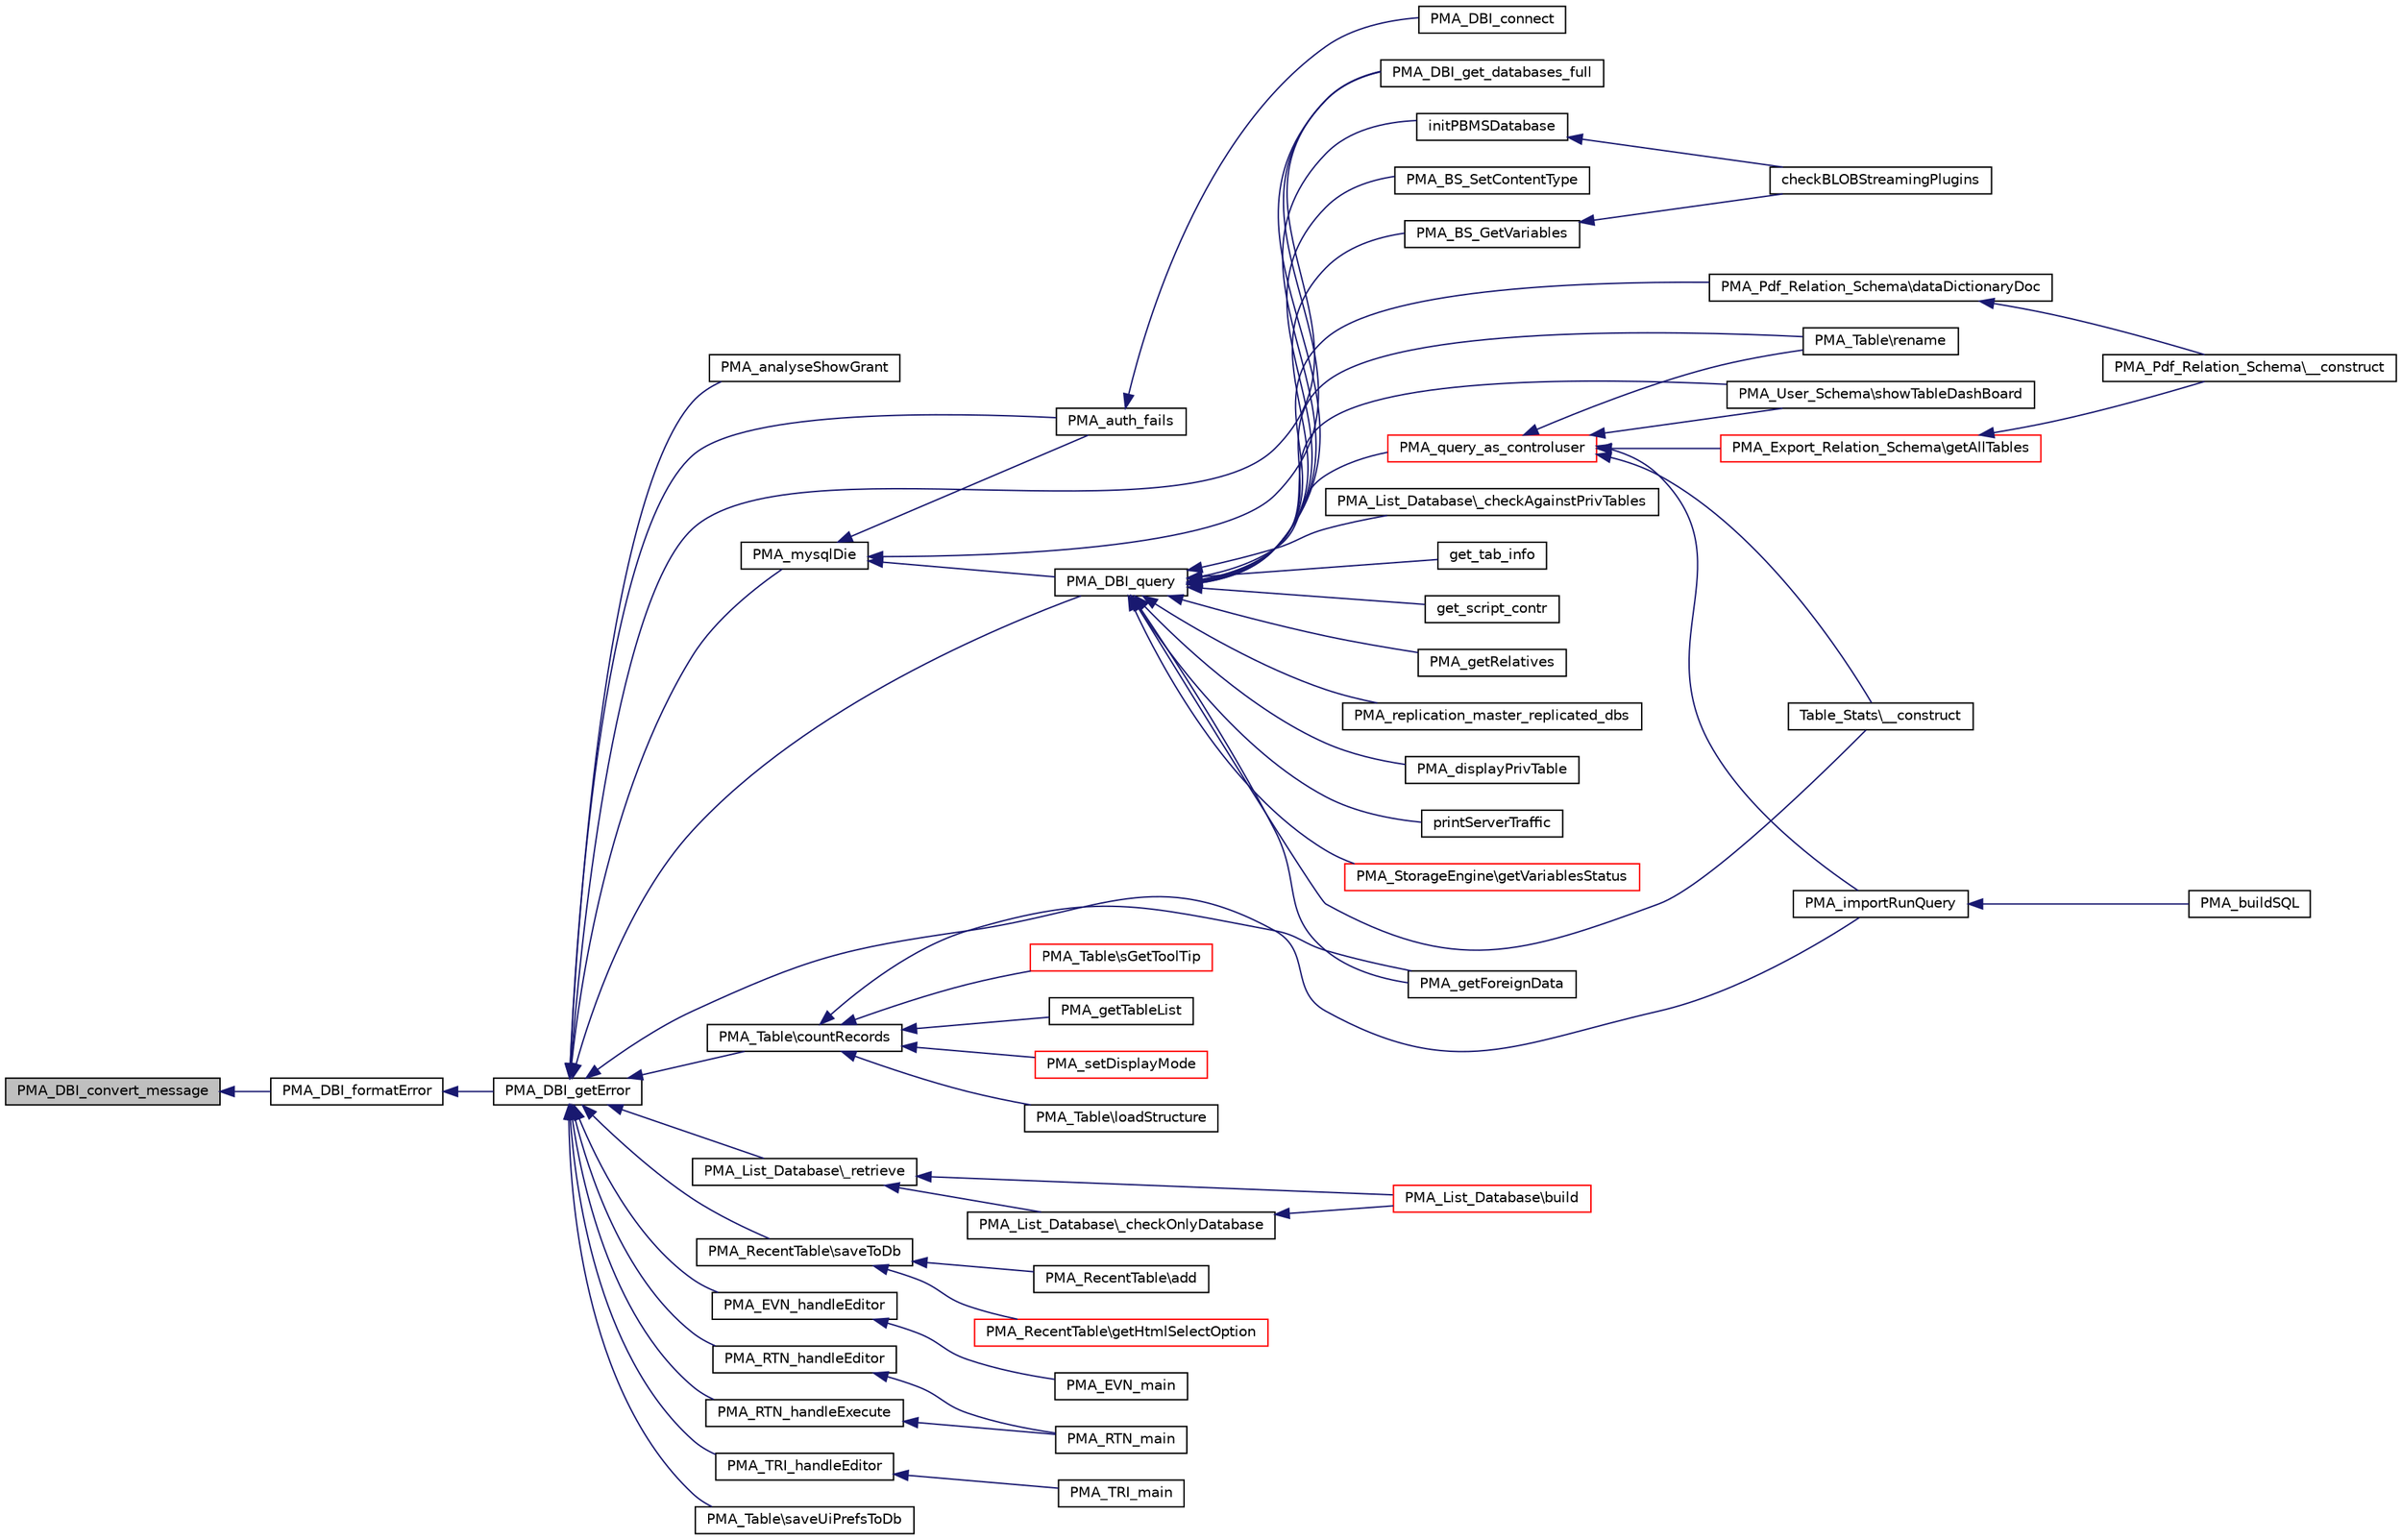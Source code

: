 digraph G
{
  edge [fontname="Helvetica",fontsize="10",labelfontname="Helvetica",labelfontsize="10"];
  node [fontname="Helvetica",fontsize="10",shape=record];
  rankdir="LR";
  Node1 [label="PMA_DBI_convert_message",height=0.2,width=0.4,color="black", fillcolor="grey75", style="filled" fontcolor="black"];
  Node1 -> Node2 [dir="back",color="midnightblue",fontsize="10",style="solid",fontname="Helvetica"];
  Node2 [label="PMA_DBI_formatError",height=0.2,width=0.4,color="black", fillcolor="white", style="filled",URL="$database__interface_8lib_8php.html#a53d2263f39303e561d76439d28f4a1be",tooltip="Formats database error message in a friendly way."];
  Node2 -> Node3 [dir="back",color="midnightblue",fontsize="10",style="solid",fontname="Helvetica"];
  Node3 [label="PMA_DBI_getError",height=0.2,width=0.4,color="black", fillcolor="white", style="filled",URL="$drizzle_8dbi_8lib_8php.html#a704868d694079bc38c1947d370b8bf79",tooltip="returns last error message or false if no errors occured"];
  Node3 -> Node4 [dir="back",color="midnightblue",fontsize="10",style="solid",fontname="Helvetica"];
  Node4 [label="PMA_analyseShowGrant",height=0.2,width=0.4,color="black", fillcolor="white", style="filled",URL="$check__user__privileges_8lib_8php.html#a7e5034bdb6b887bec23b89c3f5db71b2",tooltip="sets privilege information extracted from SHOW GRANTS result"];
  Node3 -> Node5 [dir="back",color="midnightblue",fontsize="10",style="solid",fontname="Helvetica"];
  Node5 [label="PMA_mysqlDie",height=0.2,width=0.4,color="black", fillcolor="white", style="filled",URL="$common_8lib_8php.html#a4b5abc57e204c6266283131d03f66395",tooltip="Displays a MySQL error message in the right frame."];
  Node5 -> Node6 [dir="back",color="midnightblue",fontsize="10",style="solid",fontname="Helvetica"];
  Node6 [label="PMA_auth_fails",height=0.2,width=0.4,color="black", fillcolor="white", style="filled",URL="$config_8auth_8lib_8php.html#a29189416351efab06c47b2b9bf24e082",tooltip="User is not allowed to login to MySQL -&gt; authentication failed."];
  Node6 -> Node7 [dir="back",color="midnightblue",fontsize="10",style="solid",fontname="Helvetica"];
  Node7 [label="PMA_DBI_connect",height=0.2,width=0.4,color="black", fillcolor="white", style="filled",URL="$drizzle_8dbi_8lib_8php.html#a741e14fe7c5140e6bc11bbecb57336f3",tooltip="connects to the database server"];
  Node5 -> Node8 [dir="back",color="midnightblue",fontsize="10",style="solid",fontname="Helvetica"];
  Node8 [label="PMA_DBI_query",height=0.2,width=0.4,color="black", fillcolor="white", style="filled",URL="$database__interface_8lib_8php.html#ab439cded0e18a60e731e76aa4567c089",tooltip="runs a query"];
  Node8 -> Node9 [dir="back",color="midnightblue",fontsize="10",style="solid",fontname="Helvetica"];
  Node9 [label="initPBMSDatabase",height=0.2,width=0.4,color="black", fillcolor="white", style="filled",URL="$blobstreaming_8lib_8php.html#a00d96bd6ccb9d88c559774919ba5fac3",tooltip="Initializes PBMS database."];
  Node9 -> Node10 [dir="back",color="midnightblue",fontsize="10",style="solid",fontname="Helvetica"];
  Node10 [label="checkBLOBStreamingPlugins",height=0.2,width=0.4,color="black", fillcolor="white", style="filled",URL="$blobstreaming_8lib_8php.html#a36f2035b1d0ef8004c6611a598487e41",tooltip="checks whether the necessary plugins for BLOBStreaming exist"];
  Node8 -> Node11 [dir="back",color="midnightblue",fontsize="10",style="solid",fontname="Helvetica"];
  Node11 [label="PMA_BS_GetVariables",height=0.2,width=0.4,color="black", fillcolor="white", style="filled",URL="$blobstreaming_8lib_8php.html#a1c1ad70ae2918605181787b39442ad12",tooltip="returns a list of BLOBStreaming variables used by MySQL"];
  Node11 -> Node10 [dir="back",color="midnightblue",fontsize="10",style="solid",fontname="Helvetica"];
  Node8 -> Node12 [dir="back",color="midnightblue",fontsize="10",style="solid",fontname="Helvetica"];
  Node12 [label="PMA_BS_SetContentType",height=0.2,width=0.4,color="black", fillcolor="white", style="filled",URL="$blobstreaming_8lib_8php.html#a1524ce4d7f48e05196319469201f1063"];
  Node8 -> Node13 [dir="back",color="midnightblue",fontsize="10",style="solid",fontname="Helvetica"];
  Node13 [label="PMA_DBI_get_databases_full",height=0.2,width=0.4,color="black", fillcolor="white", style="filled",URL="$database__interface_8lib_8php.html#a4b15b983bcb99fa22499c95a4df73c5e",tooltip="returns array with databases containing extended infos about them"];
  Node8 -> Node14 [dir="back",color="midnightblue",fontsize="10",style="solid",fontname="Helvetica"];
  Node14 [label="Table_Stats\\__construct",height=0.2,width=0.4,color="black", fillcolor="white", style="filled",URL="$classTable__Stats.html#a9434b856824f1e3edd57ef9ffe4e83bb",tooltip="The &quot;Table_Stats&quot; constructor."];
  Node8 -> Node15 [dir="back",color="midnightblue",fontsize="10",style="solid",fontname="Helvetica"];
  Node15 [label="PMA_List_Database\\_checkAgainstPrivTables",height=0.2,width=0.4,color="black", fillcolor="white", style="filled",URL="$classPMA__List__Database.html#a08842f1c00c48f46cd7a9cec0883868f",tooltip="this is just a backup, if all is fine this can be deleted later"];
  Node8 -> Node16 [dir="back",color="midnightblue",fontsize="10",style="solid",fontname="Helvetica"];
  Node16 [label="PMA_Pdf_Relation_Schema\\dataDictionaryDoc",height=0.2,width=0.4,color="black", fillcolor="white", style="filled",URL="$classPMA__Pdf__Relation__Schema.html#a38d2ab67dfa62392e8de96f0b970ec73"];
  Node16 -> Node17 [dir="back",color="midnightblue",fontsize="10",style="solid",fontname="Helvetica"];
  Node17 [label="PMA_Pdf_Relation_Schema\\__construct",height=0.2,width=0.4,color="black", fillcolor="white", style="filled",URL="$classPMA__Pdf__Relation__Schema.html#a5b2a26f3a186d05138ba4fe54d1e161e",tooltip="The &quot;PMA_Pdf_Relation_Schema&quot; constructor."];
  Node8 -> Node18 [dir="back",color="midnightblue",fontsize="10",style="solid",fontname="Helvetica"];
  Node18 [label="get_tab_info",height=0.2,width=0.4,color="black", fillcolor="white", style="filled",URL="$pmd__common_8php.html#a6fd09d8875ac4f09f8d60e91c66711c5",tooltip="retrieves table column info"];
  Node8 -> Node19 [dir="back",color="midnightblue",fontsize="10",style="solid",fontname="Helvetica"];
  Node19 [label="get_script_contr",height=0.2,width=0.4,color="black", fillcolor="white", style="filled",URL="$pmd__common_8php.html#a32ba95a5c7b876a678b15067b6c003fc",tooltip="returns JavaScript code for intializing vars"];
  Node8 -> Node20 [dir="back",color="midnightblue",fontsize="10",style="solid",fontname="Helvetica"];
  Node20 [label="PMA_query_as_controluser",height=0.2,width=0.4,color="red", fillcolor="white", style="filled",URL="$relation_8lib_8php.html#ab6d57b38824545d660dcfcd4c864a177",tooltip="Executes a query as controluser if possible, otherwise as normal user."];
  Node20 -> Node14 [dir="back",color="midnightblue",fontsize="10",style="solid",fontname="Helvetica"];
  Node20 -> Node21 [dir="back",color="midnightblue",fontsize="10",style="solid",fontname="Helvetica"];
  Node21 [label="PMA_Export_Relation_Schema\\getAllTables",height=0.2,width=0.4,color="red", fillcolor="white", style="filled",URL="$classPMA__Export__Relation__Schema.html#a172c4334b67ef18111d57f48507d026f",tooltip="get all tables involved or included in page"];
  Node21 -> Node17 [dir="back",color="midnightblue",fontsize="10",style="solid",fontname="Helvetica"];
  Node20 -> Node22 [dir="back",color="midnightblue",fontsize="10",style="solid",fontname="Helvetica"];
  Node22 [label="PMA_importRunQuery",height=0.2,width=0.4,color="black", fillcolor="white", style="filled",URL="$import_8lib_8php.html#a9893da01720eb7c0e987a33b4f3054f0",tooltip="Runs query inside import buffer."];
  Node22 -> Node23 [dir="back",color="midnightblue",fontsize="10",style="solid",fontname="Helvetica"];
  Node23 [label="PMA_buildSQL",height=0.2,width=0.4,color="black", fillcolor="white", style="filled",URL="$import_8lib_8php.html#aab4f3c116d0893044f465b4956ec45ee",tooltip="Builds and executes SQL statements to create the database and tables as necessary, as well as insert all the data."];
  Node20 -> Node24 [dir="back",color="midnightblue",fontsize="10",style="solid",fontname="Helvetica"];
  Node24 [label="PMA_Table\\rename",height=0.2,width=0.4,color="black", fillcolor="white", style="filled",URL="$classPMA__Table.html#a3ca6ed1ed1646799aa43a7ae9612b739",tooltip="renames table"];
  Node20 -> Node25 [dir="back",color="midnightblue",fontsize="10",style="solid",fontname="Helvetica"];
  Node25 [label="PMA_User_Schema\\showTableDashBoard",height=0.2,width=0.4,color="black", fillcolor="white", style="filled",URL="$classPMA__User__Schema.html#a25bb38512ae5dbf3ab57cb3b86206d1c",tooltip="A dashboard is displayed to AutoLayout the position of tables `users` can drag n drop the tables and ..."];
  Node8 -> Node26 [dir="back",color="midnightblue",fontsize="10",style="solid",fontname="Helvetica"];
  Node26 [label="PMA_getForeignData",height=0.2,width=0.4,color="black", fillcolor="white", style="filled",URL="$relation_8lib_8php.html#a3d88adc7fba312fe26b3ef82225a5fdd",tooltip="Gets foreign keys in preparation for a drop-down selector."];
  Node8 -> Node27 [dir="back",color="midnightblue",fontsize="10",style="solid",fontname="Helvetica"];
  Node27 [label="PMA_getRelatives",height=0.2,width=0.4,color="black", fillcolor="white", style="filled",URL="$relation_8lib_8php.html#a72a8be8808efce25ad524b9f28fe4625",tooltip="Finds all related tables."];
  Node8 -> Node28 [dir="back",color="midnightblue",fontsize="10",style="solid",fontname="Helvetica"];
  Node28 [label="PMA_replication_master_replicated_dbs",height=0.2,width=0.4,color="black", fillcolor="white", style="filled",URL="$replication_8inc_8php.html#a1cf2dc832340ebe981fd5bcb492b1b76",tooltip="Get list of replicated databases on master server."];
  Node8 -> Node29 [dir="back",color="midnightblue",fontsize="10",style="solid",fontname="Helvetica"];
  Node29 [label="PMA_displayPrivTable",height=0.2,width=0.4,color="black", fillcolor="white", style="filled",URL="$server__privileges_8php.html#a1fba97ee0994c3e0dc4f5793d66ea515",tooltip="Displays the privileges form table."];
  Node8 -> Node30 [dir="back",color="midnightblue",fontsize="10",style="solid",fontname="Helvetica"];
  Node30 [label="printServerTraffic",height=0.2,width=0.4,color="black", fillcolor="white", style="filled",URL="$server__status_8php.html#abfe999235a56a874471934cd49e1598d"];
  Node8 -> Node31 [dir="back",color="midnightblue",fontsize="10",style="solid",fontname="Helvetica"];
  Node31 [label="PMA_StorageEngine\\getVariablesStatus",height=0.2,width=0.4,color="red", fillcolor="white", style="filled",URL="$classPMA__StorageEngine.html#a6a1fd75e8900b993c5da16ab45495f9d",tooltip="returns array with detailed info about engine specific server variables"];
  Node8 -> Node24 [dir="back",color="midnightblue",fontsize="10",style="solid",fontname="Helvetica"];
  Node8 -> Node25 [dir="back",color="midnightblue",fontsize="10",style="solid",fontname="Helvetica"];
  Node5 -> Node13 [dir="back",color="midnightblue",fontsize="10",style="solid",fontname="Helvetica"];
  Node3 -> Node6 [dir="back",color="midnightblue",fontsize="10",style="solid",fontname="Helvetica"];
  Node3 -> Node8 [dir="back",color="midnightblue",fontsize="10",style="solid",fontname="Helvetica"];
  Node3 -> Node13 [dir="back",color="midnightblue",fontsize="10",style="solid",fontname="Helvetica"];
  Node3 -> Node22 [dir="back",color="midnightblue",fontsize="10",style="solid",fontname="Helvetica"];
  Node3 -> Node32 [dir="back",color="midnightblue",fontsize="10",style="solid",fontname="Helvetica"];
  Node32 [label="PMA_List_Database\\_retrieve",height=0.2,width=0.4,color="black", fillcolor="white", style="filled",URL="$classPMA__List__Database.html#ada369e9eaf65e96725ddcd0586922f35",tooltip="retrieves database list from server"];
  Node32 -> Node33 [dir="back",color="midnightblue",fontsize="10",style="solid",fontname="Helvetica"];
  Node33 [label="PMA_List_Database\\build",height=0.2,width=0.4,color="red", fillcolor="white", style="filled",URL="$classPMA__List__Database.html#a76529ce5fc545952e0e1521a8af09fb4",tooltip="builds up the list"];
  Node32 -> Node34 [dir="back",color="midnightblue",fontsize="10",style="solid",fontname="Helvetica"];
  Node34 [label="PMA_List_Database\\_checkOnlyDatabase",height=0.2,width=0.4,color="black", fillcolor="white", style="filled",URL="$classPMA__List__Database.html#a76dc9d8a20935d9bb8eaf58347d12a8f",tooltip="checks the only_db configuration"];
  Node34 -> Node33 [dir="back",color="midnightblue",fontsize="10",style="solid",fontname="Helvetica"];
  Node3 -> Node35 [dir="back",color="midnightblue",fontsize="10",style="solid",fontname="Helvetica"];
  Node35 [label="PMA_RecentTable\\saveToDb",height=0.2,width=0.4,color="black", fillcolor="white", style="filled",URL="$classPMA__RecentTable.html#a979442e04a8a79dd23e2fda2a69bda6f",tooltip="Save recent tables into phpMyAdmin database."];
  Node35 -> Node36 [dir="back",color="midnightblue",fontsize="10",style="solid",fontname="Helvetica"];
  Node36 [label="PMA_RecentTable\\getHtmlSelectOption",height=0.2,width=0.4,color="red", fillcolor="white", style="filled",URL="$classPMA__RecentTable.html#ad58a450cf7adc6f80c6f2282aecc3587",tooltip="Return options for HTML select."];
  Node35 -> Node37 [dir="back",color="midnightblue",fontsize="10",style="solid",fontname="Helvetica"];
  Node37 [label="PMA_RecentTable\\add",height=0.2,width=0.4,color="black", fillcolor="white", style="filled",URL="$classPMA__RecentTable.html#ad6b9e8a4b1f65b3978b34cada8e160e5",tooltip="Add recently used tables."];
  Node3 -> Node38 [dir="back",color="midnightblue",fontsize="10",style="solid",fontname="Helvetica"];
  Node38 [label="PMA_EVN_handleEditor",height=0.2,width=0.4,color="black", fillcolor="white", style="filled",URL="$rte__events_8lib_8php.html#a9eb0f568d20bcb34761a1862b658d094",tooltip="Handles editor requests for adding or editing an item."];
  Node38 -> Node39 [dir="back",color="midnightblue",fontsize="10",style="solid",fontname="Helvetica"];
  Node39 [label="PMA_EVN_main",height=0.2,width=0.4,color="black", fillcolor="white", style="filled",URL="$rte__events_8lib_8php.html#a32e646576e5c66cfc0172efe82baedd3",tooltip="Main function for the events functionality."];
  Node3 -> Node40 [dir="back",color="midnightblue",fontsize="10",style="solid",fontname="Helvetica"];
  Node40 [label="PMA_RTN_handleEditor",height=0.2,width=0.4,color="black", fillcolor="white", style="filled",URL="$rte__routines_8lib_8php.html#a5984f0f939595e2946293d251a03e095",tooltip="Handles editor requests for adding or editing an item."];
  Node40 -> Node41 [dir="back",color="midnightblue",fontsize="10",style="solid",fontname="Helvetica"];
  Node41 [label="PMA_RTN_main",height=0.2,width=0.4,color="black", fillcolor="white", style="filled",URL="$rte__routines_8lib_8php.html#a82a7cafa80bbc1f971939fd5ddc169fc",tooltip="Main function for the routines functionality."];
  Node3 -> Node42 [dir="back",color="midnightblue",fontsize="10",style="solid",fontname="Helvetica"];
  Node42 [label="PMA_RTN_handleExecute",height=0.2,width=0.4,color="black", fillcolor="white", style="filled",URL="$rte__routines_8lib_8php.html#ac32716fc36f9d698b0469448d389f417",tooltip="Handles requests for executing a routine."];
  Node42 -> Node41 [dir="back",color="midnightblue",fontsize="10",style="solid",fontname="Helvetica"];
  Node3 -> Node43 [dir="back",color="midnightblue",fontsize="10",style="solid",fontname="Helvetica"];
  Node43 [label="PMA_TRI_handleEditor",height=0.2,width=0.4,color="black", fillcolor="white", style="filled",URL="$rte__triggers_8lib_8php.html#a1510d564284e1ac5013e2ce2a89a555a",tooltip="Handles editor requests for adding or editing an item."];
  Node43 -> Node44 [dir="back",color="midnightblue",fontsize="10",style="solid",fontname="Helvetica"];
  Node44 [label="PMA_TRI_main",height=0.2,width=0.4,color="black", fillcolor="white", style="filled",URL="$rte__triggers_8lib_8php.html#a9718500ed4111c7d22990addfe65b205",tooltip="Main function for the triggers functionality."];
  Node3 -> Node45 [dir="back",color="midnightblue",fontsize="10",style="solid",fontname="Helvetica"];
  Node45 [label="PMA_Table\\countRecords",height=0.2,width=0.4,color="black", fillcolor="white", style="filled",URL="$classPMA__Table.html#af4c743afaabb1e05e2336e1307ec2df3",tooltip="Counts and returns (or displays) the number of records in a table."];
  Node45 -> Node46 [dir="back",color="midnightblue",fontsize="10",style="solid",fontname="Helvetica"];
  Node46 [label="PMA_getTableList",height=0.2,width=0.4,color="black", fillcolor="white", style="filled",URL="$common_8lib_8php.html#ac0805ae8cd571e76f6ecec5e74228767",tooltip="returns array with tables of given db with extended information and grouped"];
  Node45 -> Node47 [dir="back",color="midnightblue",fontsize="10",style="solid",fontname="Helvetica"];
  Node47 [label="PMA_setDisplayMode",height=0.2,width=0.4,color="red", fillcolor="white", style="filled",URL="$display__tbl_8lib_8php.html#a1d6c4bbc5354600cc41634d3dd8066b9",tooltip="Defines the display mode to use for the results of a SQL query."];
  Node45 -> Node26 [dir="back",color="midnightblue",fontsize="10",style="solid",fontname="Helvetica"];
  Node45 -> Node48 [dir="back",color="midnightblue",fontsize="10",style="solid",fontname="Helvetica"];
  Node48 [label="PMA_Table\\loadStructure",height=0.2,width=0.4,color="black", fillcolor="white", style="filled",URL="$classPMA__Table.html#a581ddd70154138ed8fac43318180f682",tooltip="loads structure data (this function is work in progress? not yet used)"];
  Node45 -> Node49 [dir="back",color="midnightblue",fontsize="10",style="solid",fontname="Helvetica"];
  Node49 [label="PMA_Table\\sGetToolTip",height=0.2,width=0.4,color="red", fillcolor="white", style="filled",URL="$classPMA__Table.html#a162e3cb99911afe8ac6fb7de1ac9c421"];
  Node3 -> Node50 [dir="back",color="midnightblue",fontsize="10",style="solid",fontname="Helvetica"];
  Node50 [label="PMA_Table\\saveUiPrefsToDb",height=0.2,width=0.4,color="black", fillcolor="white", style="filled",URL="$classPMA__Table.html#af43691e54564ecb0d9006cb05099032b",tooltip="Save this table&#39;s UI preferences into phpMyAdmin database."];
}
